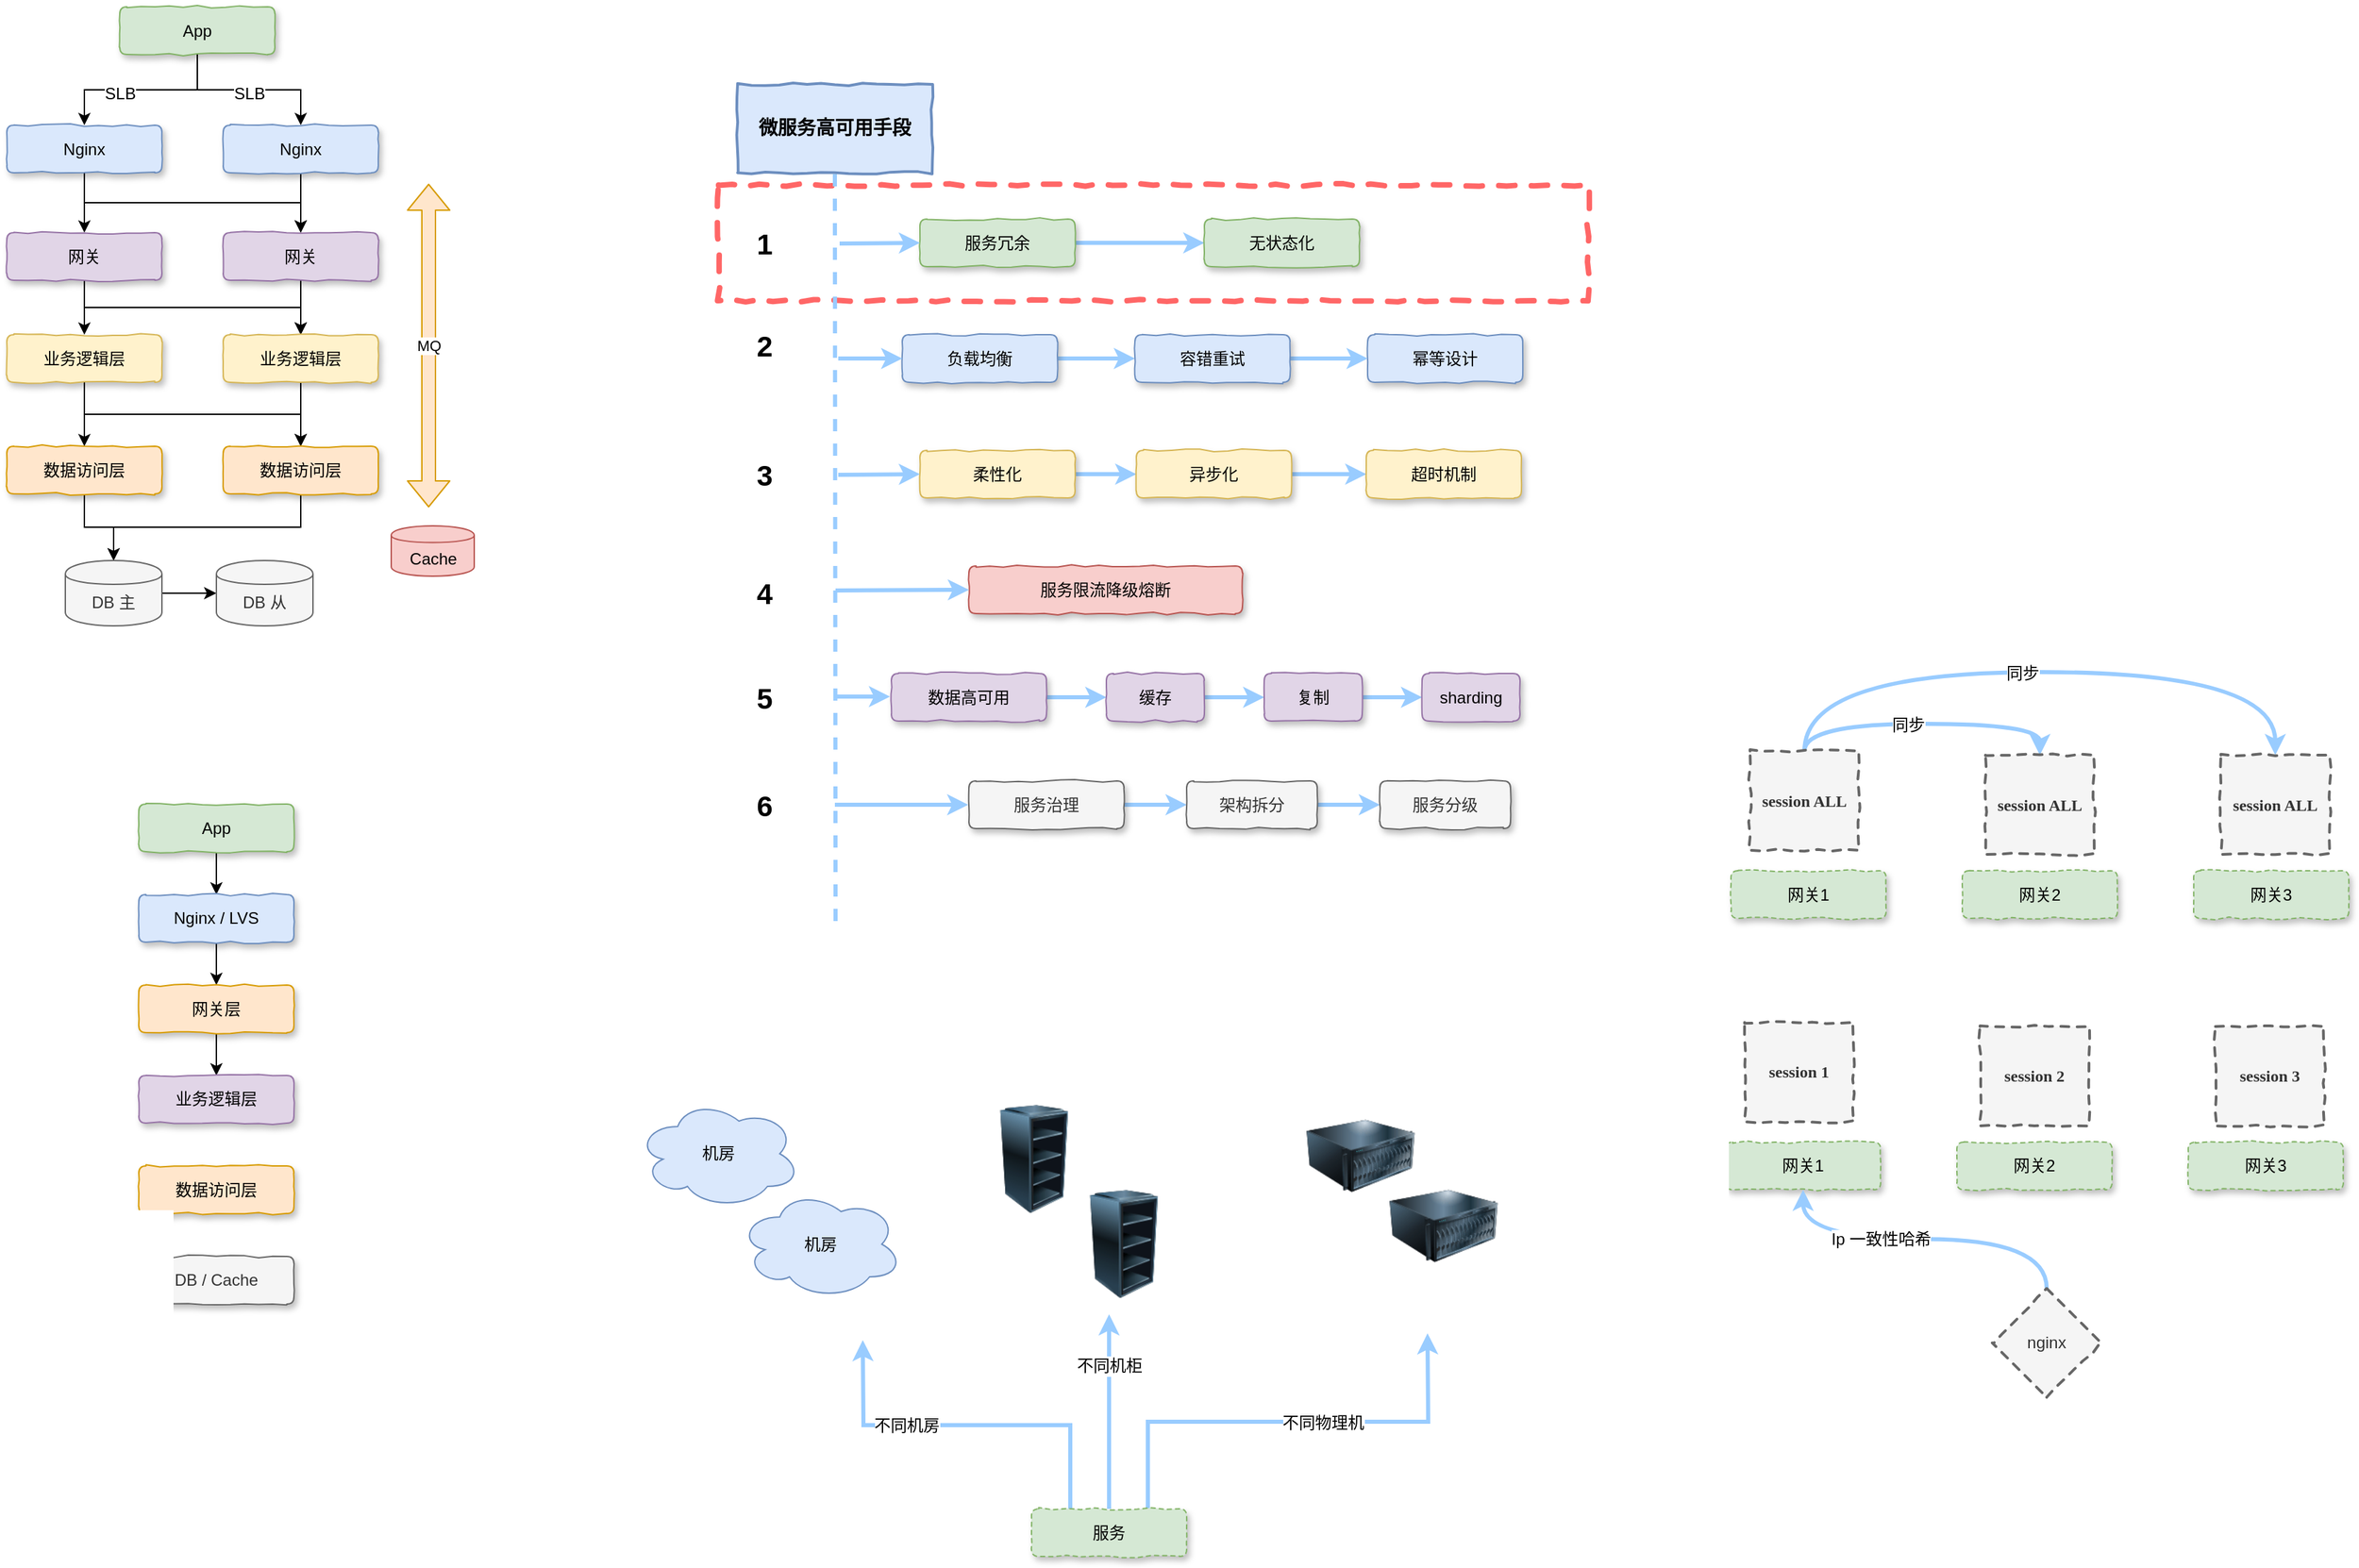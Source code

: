 <mxfile version="10.7.7" type="github"><diagram id="9MzaHd7Rf5EmqwmCaSLp" name="ç¬¬ 1 é¡µ"><mxGraphModel dx="848" dy="604" grid="0" gridSize="10" guides="1" tooltips="1" connect="1" arrows="1" fold="1" page="1" pageScale="1" pageWidth="10000" pageHeight="10000" math="0" shadow="0"><root><mxCell id="0"/><mxCell id="1" parent="0"/><mxCell id="vuu-zCxJf1RxTGrYEHan-46" value="" style="html=1;whiteSpace=wrap;comic=1;strokeWidth=4;fontFamily=Comic Sans MS;fontStyle=1;strokeColor=#FF6666;dashed=1;" vertex="1" parent="1"><mxGeometry x="699" y="312" width="639" height="85" as="geometry"/></mxCell><mxCell id="hoTQpN1Qv3qKQoS7OUCN-4" style="edgeStyle=orthogonalEdgeStyle;rounded=0;orthogonalLoop=1;jettySize=auto;html=1;exitX=0.5;exitY=1;exitDx=0;exitDy=0;" parent="1" source="hoTQpN1Qv3qKQoS7OUCN-1" target="hoTQpN1Qv3qKQoS7OUCN-2" edge="1"><mxGeometry relative="1" as="geometry"/></mxCell><mxCell id="hoTQpN1Qv3qKQoS7OUCN-6" value="SLB" style="text;html=1;resizable=0;points=[];align=center;verticalAlign=middle;labelBackgroundColor=#ffffff;" parent="hoTQpN1Qv3qKQoS7OUCN-4" vertex="1" connectable="0"><mxGeometry x="0.23" y="3" relative="1" as="geometry"><mxPoint as="offset"/></mxGeometry></mxCell><mxCell id="hoTQpN1Qv3qKQoS7OUCN-5" style="edgeStyle=orthogonalEdgeStyle;rounded=0;orthogonalLoop=1;jettySize=auto;html=1;exitX=0.5;exitY=1;exitDx=0;exitDy=0;" parent="1" source="hoTQpN1Qv3qKQoS7OUCN-1" target="hoTQpN1Qv3qKQoS7OUCN-3" edge="1"><mxGeometry relative="1" as="geometry"/></mxCell><mxCell id="hoTQpN1Qv3qKQoS7OUCN-7" value="SLB" style="text;html=1;resizable=0;points=[];align=center;verticalAlign=middle;labelBackgroundColor=#ffffff;" parent="hoTQpN1Qv3qKQoS7OUCN-5" vertex="1" connectable="0"><mxGeometry y="-3" relative="1" as="geometry"><mxPoint as="offset"/></mxGeometry></mxCell><mxCell id="hoTQpN1Qv3qKQoS7OUCN-1" value="App" style="rounded=1;whiteSpace=wrap;html=1;shadow=1;comic=1;fillColor=#d5e8d4;strokeColor=#82b366;" parent="1" vertex="1"><mxGeometry x="259" y="181" width="114" height="35" as="geometry"/></mxCell><mxCell id="hoTQpN1Qv3qKQoS7OUCN-10" style="edgeStyle=orthogonalEdgeStyle;rounded=0;orthogonalLoop=1;jettySize=auto;html=1;exitX=0.5;exitY=1;exitDx=0;exitDy=0;entryX=0.5;entryY=0;entryDx=0;entryDy=0;" parent="1" source="hoTQpN1Qv3qKQoS7OUCN-2" target="hoTQpN1Qv3qKQoS7OUCN-8" edge="1"><mxGeometry relative="1" as="geometry"/></mxCell><mxCell id="hoTQpN1Qv3qKQoS7OUCN-11" style="edgeStyle=orthogonalEdgeStyle;rounded=0;orthogonalLoop=1;jettySize=auto;html=1;exitX=0.5;exitY=1;exitDx=0;exitDy=0;entryX=0.5;entryY=0;entryDx=0;entryDy=0;" parent="1" source="hoTQpN1Qv3qKQoS7OUCN-2" target="hoTQpN1Qv3qKQoS7OUCN-9" edge="1"><mxGeometry relative="1" as="geometry"/></mxCell><mxCell id="hoTQpN1Qv3qKQoS7OUCN-2" value="Nginx" style="rounded=1;whiteSpace=wrap;html=1;shadow=1;comic=1;fillColor=#dae8fc;strokeColor=#6c8ebf;" parent="1" vertex="1"><mxGeometry x="176" y="268" width="114" height="35" as="geometry"/></mxCell><mxCell id="hoTQpN1Qv3qKQoS7OUCN-12" style="edgeStyle=orthogonalEdgeStyle;rounded=0;orthogonalLoop=1;jettySize=auto;html=1;exitX=0.5;exitY=1;exitDx=0;exitDy=0;entryX=0.5;entryY=0;entryDx=0;entryDy=0;" parent="1" source="hoTQpN1Qv3qKQoS7OUCN-3" target="hoTQpN1Qv3qKQoS7OUCN-9" edge="1"><mxGeometry relative="1" as="geometry"/></mxCell><mxCell id="hoTQpN1Qv3qKQoS7OUCN-3" value="Nginx" style="rounded=1;whiteSpace=wrap;html=1;shadow=1;comic=1;fillColor=#dae8fc;strokeColor=#6c8ebf;" parent="1" vertex="1"><mxGeometry x="335" y="268" width="114" height="35" as="geometry"/></mxCell><mxCell id="hoTQpN1Qv3qKQoS7OUCN-15" style="edgeStyle=orthogonalEdgeStyle;rounded=0;orthogonalLoop=1;jettySize=auto;html=1;exitX=0.5;exitY=1;exitDx=0;exitDy=0;entryX=0.5;entryY=0;entryDx=0;entryDy=0;" parent="1" source="hoTQpN1Qv3qKQoS7OUCN-8" target="hoTQpN1Qv3qKQoS7OUCN-13" edge="1"><mxGeometry relative="1" as="geometry"/></mxCell><mxCell id="hoTQpN1Qv3qKQoS7OUCN-25" style="edgeStyle=orthogonalEdgeStyle;rounded=0;orthogonalLoop=1;jettySize=auto;html=1;exitX=0.5;exitY=1;exitDx=0;exitDy=0;" parent="1" source="hoTQpN1Qv3qKQoS7OUCN-8" target="hoTQpN1Qv3qKQoS7OUCN-14" edge="1"><mxGeometry relative="1" as="geometry"/></mxCell><mxCell id="hoTQpN1Qv3qKQoS7OUCN-8" value="网关" style="rounded=1;whiteSpace=wrap;html=1;shadow=1;comic=1;fillColor=#e1d5e7;strokeColor=#9673a6;" parent="1" vertex="1"><mxGeometry x="176" y="347" width="114" height="35" as="geometry"/></mxCell><mxCell id="hoTQpN1Qv3qKQoS7OUCN-16" style="edgeStyle=orthogonalEdgeStyle;rounded=0;orthogonalLoop=1;jettySize=auto;html=1;exitX=0.5;exitY=1;exitDx=0;exitDy=0;" parent="1" source="hoTQpN1Qv3qKQoS7OUCN-9" target="hoTQpN1Qv3qKQoS7OUCN-14" edge="1"><mxGeometry relative="1" as="geometry"/></mxCell><mxCell id="hoTQpN1Qv3qKQoS7OUCN-9" value="网关" style="rounded=1;whiteSpace=wrap;html=1;shadow=1;comic=1;fillColor=#e1d5e7;strokeColor=#9673a6;" parent="1" vertex="1"><mxGeometry x="335" y="347" width="114" height="35" as="geometry"/></mxCell><mxCell id="hoTQpN1Qv3qKQoS7OUCN-22" style="edgeStyle=orthogonalEdgeStyle;rounded=0;orthogonalLoop=1;jettySize=auto;html=1;exitX=0.5;exitY=1;exitDx=0;exitDy=0;entryX=0.5;entryY=0;entryDx=0;entryDy=0;" parent="1" source="hoTQpN1Qv3qKQoS7OUCN-13" target="hoTQpN1Qv3qKQoS7OUCN-20" edge="1"><mxGeometry relative="1" as="geometry"/></mxCell><mxCell id="hoTQpN1Qv3qKQoS7OUCN-24" style="edgeStyle=orthogonalEdgeStyle;rounded=0;orthogonalLoop=1;jettySize=auto;html=1;exitX=0.5;exitY=1;exitDx=0;exitDy=0;entryX=0.5;entryY=0;entryDx=0;entryDy=0;" parent="1" source="hoTQpN1Qv3qKQoS7OUCN-13" target="hoTQpN1Qv3qKQoS7OUCN-21" edge="1"><mxGeometry relative="1" as="geometry"/></mxCell><mxCell id="hoTQpN1Qv3qKQoS7OUCN-13" value="业务逻辑层" style="rounded=1;whiteSpace=wrap;html=1;shadow=1;comic=1;fillColor=#fff2cc;strokeColor=#d6b656;" parent="1" vertex="1"><mxGeometry x="176" y="422" width="114" height="35" as="geometry"/></mxCell><mxCell id="hoTQpN1Qv3qKQoS7OUCN-23" style="edgeStyle=orthogonalEdgeStyle;rounded=0;orthogonalLoop=1;jettySize=auto;html=1;exitX=0.5;exitY=1;exitDx=0;exitDy=0;entryX=0.5;entryY=0;entryDx=0;entryDy=0;" parent="1" source="hoTQpN1Qv3qKQoS7OUCN-14" target="hoTQpN1Qv3qKQoS7OUCN-21" edge="1"><mxGeometry relative="1" as="geometry"/></mxCell><mxCell id="hoTQpN1Qv3qKQoS7OUCN-14" value="业务逻辑层" style="rounded=1;whiteSpace=wrap;html=1;shadow=1;comic=1;fillColor=#fff2cc;strokeColor=#d6b656;" parent="1" vertex="1"><mxGeometry x="335" y="422" width="114" height="35" as="geometry"/></mxCell><mxCell id="hoTQpN1Qv3qKQoS7OUCN-40" style="edgeStyle=orthogonalEdgeStyle;rounded=0;orthogonalLoop=1;jettySize=auto;html=1;exitX=0.5;exitY=1;exitDx=0;exitDy=0;entryX=0.5;entryY=0;entryDx=0;entryDy=0;" parent="1" source="hoTQpN1Qv3qKQoS7OUCN-17" target="hoTQpN1Qv3qKQoS7OUCN-18" edge="1"><mxGeometry relative="1" as="geometry"/></mxCell><mxCell id="hoTQpN1Qv3qKQoS7OUCN-17" value="App" style="rounded=1;whiteSpace=wrap;html=1;shadow=1;comic=1;fillColor=#d5e8d4;strokeColor=#82b366;" parent="1" vertex="1"><mxGeometry x="273" y="767" width="114" height="35" as="geometry"/></mxCell><mxCell id="hoTQpN1Qv3qKQoS7OUCN-41" style="edgeStyle=orthogonalEdgeStyle;rounded=0;orthogonalLoop=1;jettySize=auto;html=1;exitX=0.5;exitY=1;exitDx=0;exitDy=0;entryX=0.5;entryY=0;entryDx=0;entryDy=0;" parent="1" source="hoTQpN1Qv3qKQoS7OUCN-18" target="hoTQpN1Qv3qKQoS7OUCN-19" edge="1"><mxGeometry relative="1" as="geometry"/></mxCell><mxCell id="hoTQpN1Qv3qKQoS7OUCN-18" value="Nginx / LVS" style="rounded=1;whiteSpace=wrap;html=1;shadow=1;comic=1;fillColor=#dae8fc;strokeColor=#6c8ebf;" parent="1" vertex="1"><mxGeometry x="273" y="833.5" width="114" height="35" as="geometry"/></mxCell><mxCell id="hoTQpN1Qv3qKQoS7OUCN-42" style="edgeStyle=orthogonalEdgeStyle;rounded=0;orthogonalLoop=1;jettySize=auto;html=1;exitX=0.5;exitY=1;exitDx=0;exitDy=0;entryX=0.5;entryY=0;entryDx=0;entryDy=0;" parent="1" source="hoTQpN1Qv3qKQoS7OUCN-19" target="hoTQpN1Qv3qKQoS7OUCN-37" edge="1"><mxGeometry relative="1" as="geometry"/></mxCell><mxCell id="hoTQpN1Qv3qKQoS7OUCN-19" value="网关层" style="rounded=1;whiteSpace=wrap;html=1;shadow=1;comic=1;fillColor=#ffe6cc;strokeColor=#d79b00;" parent="1" vertex="1"><mxGeometry x="273" y="900" width="114" height="35" as="geometry"/></mxCell><mxCell id="hoTQpN1Qv3qKQoS7OUCN-29" style="edgeStyle=orthogonalEdgeStyle;rounded=0;orthogonalLoop=1;jettySize=auto;html=1;exitX=0.5;exitY=1;exitDx=0;exitDy=0;entryX=0.5;entryY=0;entryDx=0;entryDy=0;" parent="1" source="hoTQpN1Qv3qKQoS7OUCN-20" target="hoTQpN1Qv3qKQoS7OUCN-26" edge="1"><mxGeometry relative="1" as="geometry"/></mxCell><mxCell id="hoTQpN1Qv3qKQoS7OUCN-20" value="数据访问层" style="rounded=1;whiteSpace=wrap;html=1;shadow=1;comic=1;fillColor=#ffe6cc;strokeColor=#d79b00;" parent="1" vertex="1"><mxGeometry x="176" y="504" width="114" height="35" as="geometry"/></mxCell><mxCell id="hoTQpN1Qv3qKQoS7OUCN-30" style="edgeStyle=orthogonalEdgeStyle;rounded=0;orthogonalLoop=1;jettySize=auto;html=1;exitX=0.5;exitY=1;exitDx=0;exitDy=0;entryX=0.5;entryY=0;entryDx=0;entryDy=0;" parent="1" source="hoTQpN1Qv3qKQoS7OUCN-21" target="hoTQpN1Qv3qKQoS7OUCN-26" edge="1"><mxGeometry relative="1" as="geometry"/></mxCell><mxCell id="hoTQpN1Qv3qKQoS7OUCN-21" value="数据访问层" style="rounded=1;whiteSpace=wrap;html=1;shadow=1;comic=1;fillColor=#ffe6cc;strokeColor=#d79b00;" parent="1" vertex="1"><mxGeometry x="335" y="504" width="114" height="35" as="geometry"/></mxCell><mxCell id="hoTQpN1Qv3qKQoS7OUCN-28" style="edgeStyle=orthogonalEdgeStyle;rounded=0;orthogonalLoop=1;jettySize=auto;html=1;exitX=1;exitY=0.5;exitDx=0;exitDy=0;entryX=0;entryY=0.5;entryDx=0;entryDy=0;" parent="1" source="hoTQpN1Qv3qKQoS7OUCN-26" target="hoTQpN1Qv3qKQoS7OUCN-27" edge="1"><mxGeometry relative="1" as="geometry"/></mxCell><mxCell id="hoTQpN1Qv3qKQoS7OUCN-26" value="DB 主" style="shape=cylinder;whiteSpace=wrap;html=1;boundedLbl=1;backgroundOutline=1;fillColor=#f5f5f5;strokeColor=#666666;fontColor=#333333;" parent="1" vertex="1"><mxGeometry x="219" y="588" width="71" height="48" as="geometry"/></mxCell><mxCell id="hoTQpN1Qv3qKQoS7OUCN-27" value="DB 从" style="shape=cylinder;whiteSpace=wrap;html=1;boundedLbl=1;backgroundOutline=1;fillColor=#f5f5f5;strokeColor=#666666;fontColor=#333333;" parent="1" vertex="1"><mxGeometry x="330" y="588" width="71" height="48" as="geometry"/></mxCell><mxCell id="hoTQpN1Qv3qKQoS7OUCN-33" value="Cache" style="shape=cylinder;whiteSpace=wrap;html=1;boundedLbl=1;backgroundOutline=1;fillColor=#f8cecc;strokeColor=#b85450;" parent="1" vertex="1"><mxGeometry x="458.5" y="562.5" width="61" height="37" as="geometry"/></mxCell><mxCell id="hoTQpN1Qv3qKQoS7OUCN-34" value="MQ" style="shape=flexArrow;endArrow=classic;startArrow=classic;html=1;fillColor=#ffe6cc;strokeColor=#d79b00;" parent="1" edge="1"><mxGeometry width="50" height="50" relative="1" as="geometry"><mxPoint x="486" y="549" as="sourcePoint"/><mxPoint x="486" y="311" as="targetPoint"/></mxGeometry></mxCell><mxCell id="hoTQpN1Qv3qKQoS7OUCN-37" value="业务逻辑层" style="rounded=1;whiteSpace=wrap;html=1;shadow=1;comic=1;fillColor=#e1d5e7;strokeColor=#9673a6;" parent="1" vertex="1"><mxGeometry x="273" y="966.5" width="114" height="35" as="geometry"/></mxCell><mxCell id="hoTQpN1Qv3qKQoS7OUCN-38" value="数据访问层" style="rounded=1;whiteSpace=wrap;html=1;shadow=1;comic=1;fillColor=#ffe6cc;strokeColor=#d79b00;" parent="1" vertex="1"><mxGeometry x="273" y="1033" width="114" height="35" as="geometry"/></mxCell><mxCell id="hoTQpN1Qv3qKQoS7OUCN-39" value="DB / Cache" style="rounded=1;whiteSpace=wrap;html=1;shadow=1;comic=1;fillColor=#f5f5f5;strokeColor=#666666;fontColor=#333333;" parent="1" vertex="1"><mxGeometry x="273" y="1099.5" width="114" height="35" as="geometry"/></mxCell><mxCell id="vuu-zCxJf1RxTGrYEHan-1" value="&lt;font style=&quot;font-size: 14px&quot;&gt;微服务高可用手段&lt;/font&gt;" style="html=1;whiteSpace=wrap;comic=1;strokeWidth=2;fontFamily=Comic Sans MS;fontStyle=1;fillColor=#dae8fc;strokeColor=#6c8ebf;" vertex="1" parent="1"><mxGeometry x="713" y="238" width="143" height="65" as="geometry"/></mxCell><mxCell id="vuu-zCxJf1RxTGrYEHan-2" value="" style="endArrow=none;dashed=1;html=1;entryX=0.5;entryY=1;entryDx=0;entryDy=0;strokeColor=#99CCFF;strokeWidth=3;" edge="1" parent="1" target="vuu-zCxJf1RxTGrYEHan-1"><mxGeometry width="50" height="50" relative="1" as="geometry"><mxPoint x="785" y="853" as="sourcePoint"/><mxPoint x="870" y="451" as="targetPoint"/></mxGeometry></mxCell><mxCell id="vuu-zCxJf1RxTGrYEHan-6" style="edgeStyle=orthogonalEdgeStyle;rounded=0;orthogonalLoop=1;jettySize=auto;html=1;exitX=1;exitY=0.5;exitDx=0;exitDy=0;entryX=0;entryY=0.5;entryDx=0;entryDy=0;strokeColor=#99CCFF;strokeWidth=3;" edge="1" parent="1" source="vuu-zCxJf1RxTGrYEHan-3" target="vuu-zCxJf1RxTGrYEHan-5"><mxGeometry relative="1" as="geometry"/></mxCell><mxCell id="vuu-zCxJf1RxTGrYEHan-3" value="服务冗余" style="rounded=1;whiteSpace=wrap;html=1;shadow=1;comic=1;fillColor=#d5e8d4;strokeColor=#82b366;" vertex="1" parent="1"><mxGeometry x="847" y="337" width="114" height="35" as="geometry"/></mxCell><mxCell id="vuu-zCxJf1RxTGrYEHan-4" value="" style="endArrow=classic;html=1;strokeColor=#99CCFF;strokeWidth=3;entryX=0;entryY=0.5;entryDx=0;entryDy=0;" edge="1" parent="1" target="vuu-zCxJf1RxTGrYEHan-3"><mxGeometry width="50" height="50" relative="1" as="geometry"><mxPoint x="788" y="355" as="sourcePoint"/><mxPoint x="719" y="344" as="targetPoint"/></mxGeometry></mxCell><mxCell id="vuu-zCxJf1RxTGrYEHan-5" value="无状态化" style="rounded=1;whiteSpace=wrap;html=1;shadow=1;comic=1;fillColor=#d5e8d4;strokeColor=#82b366;" vertex="1" parent="1"><mxGeometry x="1056" y="337" width="114" height="35" as="geometry"/></mxCell><mxCell id="vuu-zCxJf1RxTGrYEHan-41" style="edgeStyle=orthogonalEdgeStyle;rounded=0;orthogonalLoop=1;jettySize=auto;html=1;exitX=1;exitY=0.5;exitDx=0;exitDy=0;entryX=0;entryY=0.5;entryDx=0;entryDy=0;strokeColor=#99CCFF;strokeWidth=3;" edge="1" parent="1" source="vuu-zCxJf1RxTGrYEHan-7" target="vuu-zCxJf1RxTGrYEHan-40"><mxGeometry relative="1" as="geometry"/></mxCell><mxCell id="vuu-zCxJf1RxTGrYEHan-7" value="负载均衡" style="rounded=1;whiteSpace=wrap;html=1;shadow=1;comic=1;fillColor=#dae8fc;strokeColor=#6c8ebf;" vertex="1" parent="1"><mxGeometry x="834" y="422" width="114" height="35" as="geometry"/></mxCell><mxCell id="vuu-zCxJf1RxTGrYEHan-8" value="" style="endArrow=classic;html=1;strokeColor=#99CCFF;strokeWidth=3;entryX=0;entryY=0.5;entryDx=0;entryDy=0;" edge="1" parent="1" target="vuu-zCxJf1RxTGrYEHan-7"><mxGeometry width="50" height="50" relative="1" as="geometry"><mxPoint x="787" y="439.5" as="sourcePoint"/><mxPoint x="846" y="439.5" as="targetPoint"/></mxGeometry></mxCell><mxCell id="vuu-zCxJf1RxTGrYEHan-9" value="幂等设计" style="rounded=1;whiteSpace=wrap;html=1;shadow=1;comic=1;fillColor=#dae8fc;strokeColor=#6c8ebf;" vertex="1" parent="1"><mxGeometry x="1176" y="422" width="114" height="35" as="geometry"/></mxCell><mxCell id="vuu-zCxJf1RxTGrYEHan-15" style="edgeStyle=orthogonalEdgeStyle;rounded=0;orthogonalLoop=1;jettySize=auto;html=1;exitX=1;exitY=0.5;exitDx=0;exitDy=0;entryX=0;entryY=0.5;entryDx=0;entryDy=0;strokeColor=#99CCFF;strokeWidth=3;" edge="1" parent="1" source="vuu-zCxJf1RxTGrYEHan-11" target="vuu-zCxJf1RxTGrYEHan-13"><mxGeometry relative="1" as="geometry"/></mxCell><mxCell id="vuu-zCxJf1RxTGrYEHan-11" value="柔性化" style="rounded=1;whiteSpace=wrap;html=1;shadow=1;comic=1;fillColor=#fff2cc;strokeColor=#d6b656;" vertex="1" parent="1"><mxGeometry x="847" y="507" width="114" height="35" as="geometry"/></mxCell><mxCell id="vuu-zCxJf1RxTGrYEHan-12" value="" style="endArrow=classic;html=1;strokeColor=#99CCFF;strokeWidth=3;entryX=0;entryY=0.5;entryDx=0;entryDy=0;" edge="1" parent="1" target="vuu-zCxJf1RxTGrYEHan-11"><mxGeometry width="50" height="50" relative="1" as="geometry"><mxPoint x="787" y="525" as="sourcePoint"/><mxPoint x="914" y="450" as="targetPoint"/></mxGeometry></mxCell><mxCell id="vuu-zCxJf1RxTGrYEHan-16" style="edgeStyle=orthogonalEdgeStyle;rounded=0;orthogonalLoop=1;jettySize=auto;html=1;exitX=1;exitY=0.5;exitDx=0;exitDy=0;strokeColor=#99CCFF;strokeWidth=3;" edge="1" parent="1" source="vuu-zCxJf1RxTGrYEHan-13" target="vuu-zCxJf1RxTGrYEHan-14"><mxGeometry relative="1" as="geometry"/></mxCell><mxCell id="vuu-zCxJf1RxTGrYEHan-13" value="异步化" style="rounded=1;whiteSpace=wrap;html=1;shadow=1;comic=1;fillColor=#fff2cc;strokeColor=#d6b656;" vertex="1" parent="1"><mxGeometry x="1006" y="507" width="114" height="35" as="geometry"/></mxCell><mxCell id="vuu-zCxJf1RxTGrYEHan-14" value="超时机制" style="rounded=1;whiteSpace=wrap;html=1;shadow=1;comic=1;fillColor=#fff2cc;strokeColor=#d6b656;" vertex="1" parent="1"><mxGeometry x="1175" y="507" width="114" height="35" as="geometry"/></mxCell><mxCell id="vuu-zCxJf1RxTGrYEHan-17" value="服务限流降级熔断" style="rounded=1;whiteSpace=wrap;html=1;shadow=1;comic=1;fillColor=#f8cecc;strokeColor=#b85450;" vertex="1" parent="1"><mxGeometry x="883" y="592" width="201" height="35" as="geometry"/></mxCell><mxCell id="vuu-zCxJf1RxTGrYEHan-18" value="" style="endArrow=classic;html=1;strokeColor=#99CCFF;strokeWidth=3;entryX=0;entryY=0.5;entryDx=0;entryDy=0;" edge="1" parent="1" target="vuu-zCxJf1RxTGrYEHan-17"><mxGeometry width="50" height="50" relative="1" as="geometry"><mxPoint x="785" y="610" as="sourcePoint"/><mxPoint x="844.5" y="612" as="targetPoint"/></mxGeometry></mxCell><mxCell id="vuu-zCxJf1RxTGrYEHan-24" style="edgeStyle=orthogonalEdgeStyle;rounded=0;orthogonalLoop=1;jettySize=auto;html=1;exitX=1;exitY=0.5;exitDx=0;exitDy=0;entryX=0;entryY=0.5;entryDx=0;entryDy=0;strokeColor=#99CCFF;strokeWidth=3;" edge="1" parent="1" source="vuu-zCxJf1RxTGrYEHan-19" target="vuu-zCxJf1RxTGrYEHan-21"><mxGeometry relative="1" as="geometry"/></mxCell><mxCell id="vuu-zCxJf1RxTGrYEHan-19" value="数据高可用" style="rounded=1;whiteSpace=wrap;html=1;shadow=1;comic=1;fillColor=#e1d5e7;strokeColor=#9673a6;" vertex="1" parent="1"><mxGeometry x="826" y="671" width="114" height="35" as="geometry"/></mxCell><mxCell id="vuu-zCxJf1RxTGrYEHan-20" value="" style="endArrow=classic;html=1;strokeColor=#99CCFF;strokeWidth=3;" edge="1" parent="1"><mxGeometry width="50" height="50" relative="1" as="geometry"><mxPoint x="784.5" y="688" as="sourcePoint"/><mxPoint x="825" y="688" as="targetPoint"/></mxGeometry></mxCell><mxCell id="vuu-zCxJf1RxTGrYEHan-25" style="edgeStyle=orthogonalEdgeStyle;rounded=0;orthogonalLoop=1;jettySize=auto;html=1;exitX=1;exitY=0.5;exitDx=0;exitDy=0;entryX=0;entryY=0.5;entryDx=0;entryDy=0;strokeColor=#99CCFF;strokeWidth=3;" edge="1" parent="1" source="vuu-zCxJf1RxTGrYEHan-21" target="vuu-zCxJf1RxTGrYEHan-22"><mxGeometry relative="1" as="geometry"/></mxCell><mxCell id="vuu-zCxJf1RxTGrYEHan-21" value="缓存" style="rounded=1;whiteSpace=wrap;html=1;shadow=1;comic=1;fillColor=#e1d5e7;strokeColor=#9673a6;" vertex="1" parent="1"><mxGeometry x="984" y="671" width="72" height="35" as="geometry"/></mxCell><mxCell id="vuu-zCxJf1RxTGrYEHan-26" style="edgeStyle=orthogonalEdgeStyle;rounded=0;orthogonalLoop=1;jettySize=auto;html=1;exitX=1;exitY=0.5;exitDx=0;exitDy=0;entryX=0;entryY=0.5;entryDx=0;entryDy=0;strokeColor=#99CCFF;strokeWidth=3;" edge="1" parent="1" source="vuu-zCxJf1RxTGrYEHan-22" target="vuu-zCxJf1RxTGrYEHan-23"><mxGeometry relative="1" as="geometry"/></mxCell><mxCell id="vuu-zCxJf1RxTGrYEHan-22" value="复制" style="rounded=1;whiteSpace=wrap;html=1;shadow=1;comic=1;fillColor=#e1d5e7;strokeColor=#9673a6;" vertex="1" parent="1"><mxGeometry x="1100" y="671" width="72" height="35" as="geometry"/></mxCell><mxCell id="vuu-zCxJf1RxTGrYEHan-23" value="sharding" style="rounded=1;whiteSpace=wrap;html=1;shadow=1;comic=1;fillColor=#e1d5e7;strokeColor=#9673a6;" vertex="1" parent="1"><mxGeometry x="1216" y="671" width="72" height="35" as="geometry"/></mxCell><mxCell id="vuu-zCxJf1RxTGrYEHan-31" style="edgeStyle=orthogonalEdgeStyle;rounded=0;orthogonalLoop=1;jettySize=auto;html=1;exitX=1;exitY=0.5;exitDx=0;exitDy=0;entryX=0;entryY=0.5;entryDx=0;entryDy=0;strokeColor=#99CCFF;strokeWidth=3;" edge="1" parent="1" source="vuu-zCxJf1RxTGrYEHan-27" target="vuu-zCxJf1RxTGrYEHan-28"><mxGeometry relative="1" as="geometry"/></mxCell><mxCell id="vuu-zCxJf1RxTGrYEHan-27" value="服务治理" style="rounded=1;whiteSpace=wrap;html=1;shadow=1;comic=1;fillColor=#f5f5f5;strokeColor=#666666;fontColor=#333333;" vertex="1" parent="1"><mxGeometry x="883" y="750" width="114" height="35" as="geometry"/></mxCell><mxCell id="vuu-zCxJf1RxTGrYEHan-32" style="edgeStyle=orthogonalEdgeStyle;rounded=0;orthogonalLoop=1;jettySize=auto;html=1;exitX=1;exitY=0.5;exitDx=0;exitDy=0;entryX=0;entryY=0.5;entryDx=0;entryDy=0;strokeColor=#99CCFF;strokeWidth=3;" edge="1" parent="1" source="vuu-zCxJf1RxTGrYEHan-28" target="vuu-zCxJf1RxTGrYEHan-29"><mxGeometry relative="1" as="geometry"/></mxCell><mxCell id="vuu-zCxJf1RxTGrYEHan-28" value="架构拆分" style="rounded=1;whiteSpace=wrap;html=1;shadow=1;comic=1;fillColor=#f5f5f5;strokeColor=#666666;fontColor=#333333;" vertex="1" parent="1"><mxGeometry x="1043" y="750" width="96" height="35" as="geometry"/></mxCell><mxCell id="vuu-zCxJf1RxTGrYEHan-29" value="服务分级" style="rounded=1;whiteSpace=wrap;html=1;shadow=1;comic=1;fillColor=#f5f5f5;strokeColor=#666666;fontColor=#333333;" vertex="1" parent="1"><mxGeometry x="1185" y="750" width="96" height="35" as="geometry"/></mxCell><mxCell id="vuu-zCxJf1RxTGrYEHan-30" value="" style="endArrow=classic;html=1;strokeColor=#99CCFF;strokeWidth=3;entryX=0;entryY=0.5;entryDx=0;entryDy=0;" edge="1" parent="1"><mxGeometry width="50" height="50" relative="1" as="geometry"><mxPoint x="784.5" y="767.5" as="sourcePoint"/><mxPoint x="882.5" y="767.5" as="targetPoint"/></mxGeometry></mxCell><mxCell id="vuu-zCxJf1RxTGrYEHan-34" value="&lt;font size=&quot;1&quot;&gt;&lt;b style=&quot;font-size: 21px&quot;&gt;1&lt;/b&gt;&lt;/font&gt;" style="text;html=1;strokeColor=none;fillColor=none;align=center;verticalAlign=middle;whiteSpace=wrap;rounded=0;" vertex="1" parent="1"><mxGeometry x="713" y="345" width="40" height="20" as="geometry"/></mxCell><mxCell id="vuu-zCxJf1RxTGrYEHan-35" value="&lt;font size=&quot;1&quot;&gt;&lt;b style=&quot;font-size: 21px&quot;&gt;2&lt;/b&gt;&lt;/font&gt;" style="text;html=1;strokeColor=none;fillColor=none;align=center;verticalAlign=middle;whiteSpace=wrap;rounded=0;" vertex="1" parent="1"><mxGeometry x="713" y="419.5" width="40" height="20" as="geometry"/></mxCell><mxCell id="vuu-zCxJf1RxTGrYEHan-36" value="&lt;font size=&quot;1&quot;&gt;&lt;b style=&quot;font-size: 21px&quot;&gt;3&lt;/b&gt;&lt;/font&gt;" style="text;html=1;strokeColor=none;fillColor=none;align=center;verticalAlign=middle;whiteSpace=wrap;rounded=0;" vertex="1" parent="1"><mxGeometry x="713" y="514.5" width="40" height="20" as="geometry"/></mxCell><mxCell id="vuu-zCxJf1RxTGrYEHan-37" value="&lt;font size=&quot;1&quot;&gt;&lt;b style=&quot;font-size: 21px&quot;&gt;4&lt;/b&gt;&lt;/font&gt;" style="text;html=1;strokeColor=none;fillColor=none;align=center;verticalAlign=middle;whiteSpace=wrap;rounded=0;" vertex="1" parent="1"><mxGeometry x="713" y="602" width="40" height="20" as="geometry"/></mxCell><mxCell id="vuu-zCxJf1RxTGrYEHan-38" value="&lt;font size=&quot;1&quot;&gt;&lt;b style=&quot;font-size: 21px&quot;&gt;5&lt;/b&gt;&lt;/font&gt;" style="text;html=1;strokeColor=none;fillColor=none;align=center;verticalAlign=middle;whiteSpace=wrap;rounded=0;" vertex="1" parent="1"><mxGeometry x="713" y="678.5" width="40" height="20" as="geometry"/></mxCell><mxCell id="vuu-zCxJf1RxTGrYEHan-39" value="&lt;font size=&quot;1&quot;&gt;&lt;b style=&quot;font-size: 21px&quot;&gt;6&lt;/b&gt;&lt;/font&gt;" style="text;html=1;strokeColor=none;fillColor=none;align=center;verticalAlign=middle;whiteSpace=wrap;rounded=0;" vertex="1" parent="1"><mxGeometry x="713" y="757.5" width="40" height="20" as="geometry"/></mxCell><mxCell id="vuu-zCxJf1RxTGrYEHan-42" style="edgeStyle=orthogonalEdgeStyle;rounded=0;orthogonalLoop=1;jettySize=auto;html=1;exitX=1;exitY=0.5;exitDx=0;exitDy=0;entryX=0;entryY=0.5;entryDx=0;entryDy=0;strokeColor=#99CCFF;strokeWidth=3;" edge="1" parent="1" source="vuu-zCxJf1RxTGrYEHan-40" target="vuu-zCxJf1RxTGrYEHan-9"><mxGeometry relative="1" as="geometry"/></mxCell><mxCell id="vuu-zCxJf1RxTGrYEHan-40" value="容错重试" style="rounded=1;whiteSpace=wrap;html=1;shadow=1;comic=1;fillColor=#dae8fc;strokeColor=#6c8ebf;" vertex="1" parent="1"><mxGeometry x="1005" y="422" width="114" height="35" as="geometry"/></mxCell><mxCell id="vuu-zCxJf1RxTGrYEHan-43" value="机房" style="ellipse;shape=cloud;whiteSpace=wrap;html=1;fillColor=#dae8fc;strokeColor=#6c8ebf;" vertex="1" parent="1"><mxGeometry x="639" y="984" width="120" height="80" as="geometry"/></mxCell><mxCell id="vuu-zCxJf1RxTGrYEHan-44" value="" style="image;html=1;labelBackgroundColor=#ffffff;image=img/lib/clip_art/computers/Server_Rack_Empty_128x128.png" vertex="1" parent="1"><mxGeometry x="891" y="988" width="80" height="80" as="geometry"/></mxCell><mxCell id="vuu-zCxJf1RxTGrYEHan-47" value="机房" style="ellipse;shape=cloud;whiteSpace=wrap;html=1;fillColor=#dae8fc;strokeColor=#6c8ebf;" vertex="1" parent="1"><mxGeometry x="714" y="1050.5" width="120" height="80" as="geometry"/></mxCell><mxCell id="vuu-zCxJf1RxTGrYEHan-48" value="" style="image;html=1;labelBackgroundColor=#ffffff;image=img/lib/clip_art/computers/Server_Rack_Empty_128x128.png" vertex="1" parent="1"><mxGeometry x="957" y="1050.5" width="80" height="80" as="geometry"/></mxCell><mxCell id="vuu-zCxJf1RxTGrYEHan-49" value="" style="image;html=1;labelBackgroundColor=#ffffff;image=img/lib/clip_art/computers/Server_128x128.png;dashed=1;strokeColor=#FF6666;strokeWidth=4;" vertex="1" parent="1"><mxGeometry x="1131" y="985.5" width="80" height="80" as="geometry"/></mxCell><mxCell id="vuu-zCxJf1RxTGrYEHan-50" value="" style="image;html=1;labelBackgroundColor=#ffffff;image=img/lib/clip_art/computers/Server_128x128.png;dashed=1;strokeColor=#FF6666;strokeWidth=4;" vertex="1" parent="1"><mxGeometry x="1192" y="1037" width="80" height="80" as="geometry"/></mxCell><mxCell id="vuu-zCxJf1RxTGrYEHan-52" style="edgeStyle=orthogonalEdgeStyle;rounded=0;orthogonalLoop=1;jettySize=auto;html=1;exitX=0.25;exitY=0;exitDx=0;exitDy=0;strokeColor=#99CCFF;strokeWidth=3;" edge="1" parent="1" source="vuu-zCxJf1RxTGrYEHan-51"><mxGeometry relative="1" as="geometry"><mxPoint x="805" y="1161" as="targetPoint"/></mxGeometry></mxCell><mxCell id="vuu-zCxJf1RxTGrYEHan-55" value="不同机房" style="text;html=1;resizable=0;points=[];align=center;verticalAlign=middle;labelBackgroundColor=#ffffff;" vertex="1" connectable="0" parent="vuu-zCxJf1RxTGrYEHan-52"><mxGeometry x="0.321" relative="1" as="geometry"><mxPoint as="offset"/></mxGeometry></mxCell><mxCell id="vuu-zCxJf1RxTGrYEHan-53" style="edgeStyle=orthogonalEdgeStyle;rounded=0;orthogonalLoop=1;jettySize=auto;html=1;exitX=0.5;exitY=0;exitDx=0;exitDy=0;strokeColor=#99CCFF;strokeWidth=3;" edge="1" parent="1" source="vuu-zCxJf1RxTGrYEHan-51"><mxGeometry relative="1" as="geometry"><mxPoint x="986" y="1142" as="targetPoint"/></mxGeometry></mxCell><mxCell id="vuu-zCxJf1RxTGrYEHan-56" value="不同机柜" style="text;html=1;resizable=0;points=[];align=center;verticalAlign=middle;labelBackgroundColor=#ffffff;" vertex="1" connectable="0" parent="vuu-zCxJf1RxTGrYEHan-53"><mxGeometry x="0.469" y="1" relative="1" as="geometry"><mxPoint as="offset"/></mxGeometry></mxCell><mxCell id="vuu-zCxJf1RxTGrYEHan-54" style="edgeStyle=orthogonalEdgeStyle;rounded=0;orthogonalLoop=1;jettySize=auto;html=1;exitX=0.75;exitY=0;exitDx=0;exitDy=0;strokeColor=#99CCFF;strokeWidth=3;" edge="1" parent="1" source="vuu-zCxJf1RxTGrYEHan-51"><mxGeometry relative="1" as="geometry"><mxPoint x="1220" y="1156" as="targetPoint"/></mxGeometry></mxCell><mxCell id="vuu-zCxJf1RxTGrYEHan-57" value="不同物理机" style="text;html=1;resizable=0;points=[];align=center;verticalAlign=middle;labelBackgroundColor=#ffffff;" vertex="1" connectable="0" parent="vuu-zCxJf1RxTGrYEHan-54"><mxGeometry x="0.15" y="-1" relative="1" as="geometry"><mxPoint as="offset"/></mxGeometry></mxCell><mxCell id="vuu-zCxJf1RxTGrYEHan-51" value="服务" style="rounded=1;whiteSpace=wrap;html=1;shadow=1;comic=1;fillColor=#d5e8d4;strokeColor=#82b366;dashed=1;" vertex="1" parent="1"><mxGeometry x="929" y="1285" width="114" height="35" as="geometry"/></mxCell><mxCell id="vuu-zCxJf1RxTGrYEHan-58" value="网关1" style="rounded=1;whiteSpace=wrap;html=1;shadow=1;comic=1;fillColor=#d5e8d4;strokeColor=#82b366;dashed=1;" vertex="1" parent="1"><mxGeometry x="1443" y="816" width="114" height="35" as="geometry"/></mxCell><mxCell id="vuu-zCxJf1RxTGrYEHan-59" value="网关2" style="rounded=1;whiteSpace=wrap;html=1;shadow=1;comic=1;fillColor=#d5e8d4;strokeColor=#82b366;dashed=1;" vertex="1" parent="1"><mxGeometry x="1613" y="816" width="114" height="35" as="geometry"/></mxCell><mxCell id="vuu-zCxJf1RxTGrYEHan-60" value="网关3" style="rounded=1;whiteSpace=wrap;html=1;shadow=1;comic=1;fillColor=#d5e8d4;strokeColor=#82b366;dashed=1;" vertex="1" parent="1"><mxGeometry x="1783" y="816" width="114" height="35" as="geometry"/></mxCell><mxCell id="vuu-zCxJf1RxTGrYEHan-64" style="edgeStyle=orthogonalEdgeStyle;rounded=0;orthogonalLoop=1;jettySize=auto;html=1;exitX=0.5;exitY=0;exitDx=0;exitDy=0;entryX=0.5;entryY=0;entryDx=0;entryDy=0;strokeColor=#99CCFF;strokeWidth=3;curved=1;" edge="1" parent="1" source="vuu-zCxJf1RxTGrYEHan-61" target="vuu-zCxJf1RxTGrYEHan-62"><mxGeometry relative="1" as="geometry"/></mxCell><mxCell id="vuu-zCxJf1RxTGrYEHan-67" value="同步" style="text;html=1;resizable=0;points=[];align=center;verticalAlign=middle;labelBackgroundColor=#ffffff;" vertex="1" connectable="0" parent="vuu-zCxJf1RxTGrYEHan-64"><mxGeometry x="-0.111" y="-1" relative="1" as="geometry"><mxPoint as="offset"/></mxGeometry></mxCell><mxCell id="vuu-zCxJf1RxTGrYEHan-65" style="edgeStyle=orthogonalEdgeStyle;curved=1;rounded=0;orthogonalLoop=1;jettySize=auto;html=1;exitX=0.5;exitY=0;exitDx=0;exitDy=0;entryX=0.5;entryY=0;entryDx=0;entryDy=0;strokeColor=#99CCFF;strokeWidth=3;" edge="1" parent="1" source="vuu-zCxJf1RxTGrYEHan-61" target="vuu-zCxJf1RxTGrYEHan-63"><mxGeometry relative="1" as="geometry"><Array as="points"><mxPoint x="1497" y="670"/><mxPoint x="1843" y="670"/></Array></mxGeometry></mxCell><mxCell id="vuu-zCxJf1RxTGrYEHan-66" value="同步" style="text;html=1;resizable=0;points=[];align=center;verticalAlign=middle;labelBackgroundColor=#ffffff;" vertex="1" connectable="0" parent="vuu-zCxJf1RxTGrYEHan-65"><mxGeometry x="-0.062" y="-1" relative="1" as="geometry"><mxPoint as="offset"/></mxGeometry></mxCell><mxCell id="vuu-zCxJf1RxTGrYEHan-61" value="session ALL" style="html=1;whiteSpace=wrap;comic=1;strokeWidth=2;fontFamily=Comic Sans MS;fontStyle=1;dashed=1;fillColor=#f5f5f5;strokeColor=#666666;fontColor=#333333;" vertex="1" parent="1"><mxGeometry x="1457" y="728" width="80" height="73" as="geometry"/></mxCell><mxCell id="vuu-zCxJf1RxTGrYEHan-62" value="session ALL" style="html=1;whiteSpace=wrap;comic=1;strokeWidth=2;fontFamily=Comic Sans MS;fontStyle=1;dashed=1;fillColor=#f5f5f5;strokeColor=#666666;fontColor=#333333;" vertex="1" parent="1"><mxGeometry x="1630" y="731" width="80" height="73" as="geometry"/></mxCell><mxCell id="vuu-zCxJf1RxTGrYEHan-63" value="session ALL" style="html=1;whiteSpace=wrap;comic=1;strokeWidth=2;fontFamily=Comic Sans MS;fontStyle=1;dashed=1;fillColor=#f5f5f5;strokeColor=#666666;fontColor=#333333;" vertex="1" parent="1"><mxGeometry x="1803" y="731" width="80" height="73" as="geometry"/></mxCell><mxCell id="vuu-zCxJf1RxTGrYEHan-68" value="网关1" style="rounded=1;whiteSpace=wrap;html=1;shadow=1;comic=1;fillColor=#d5e8d4;strokeColor=#82b366;dashed=1;" vertex="1" parent="1"><mxGeometry x="1439" y="1015.5" width="114" height="35" as="geometry"/></mxCell><mxCell id="vuu-zCxJf1RxTGrYEHan-69" value="网关2" style="rounded=1;whiteSpace=wrap;html=1;shadow=1;comic=1;fillColor=#d5e8d4;strokeColor=#82b366;dashed=1;" vertex="1" parent="1"><mxGeometry x="1609" y="1015.5" width="114" height="35" as="geometry"/></mxCell><mxCell id="vuu-zCxJf1RxTGrYEHan-70" value="网关3" style="rounded=1;whiteSpace=wrap;html=1;shadow=1;comic=1;fillColor=#d5e8d4;strokeColor=#82b366;dashed=1;" vertex="1" parent="1"><mxGeometry x="1779" y="1015.5" width="114" height="35" as="geometry"/></mxCell><mxCell id="vuu-zCxJf1RxTGrYEHan-71" value="session 1" style="html=1;whiteSpace=wrap;comic=1;strokeWidth=2;fontFamily=Comic Sans MS;fontStyle=1;dashed=1;fillColor=#f5f5f5;strokeColor=#666666;fontColor=#333333;" vertex="1" parent="1"><mxGeometry x="1453" y="927.5" width="80" height="73" as="geometry"/></mxCell><mxCell id="vuu-zCxJf1RxTGrYEHan-72" value="session 2" style="html=1;whiteSpace=wrap;comic=1;strokeWidth=2;fontFamily=Comic Sans MS;fontStyle=1;dashed=1;fillColor=#f5f5f5;strokeColor=#666666;fontColor=#333333;" vertex="1" parent="1"><mxGeometry x="1626" y="930.5" width="80" height="73" as="geometry"/></mxCell><mxCell id="vuu-zCxJf1RxTGrYEHan-73" value="session 3" style="html=1;whiteSpace=wrap;comic=1;strokeWidth=2;fontFamily=Comic Sans MS;fontStyle=1;dashed=1;fillColor=#f5f5f5;strokeColor=#666666;fontColor=#333333;" vertex="1" parent="1"><mxGeometry x="1799" y="930.5" width="80" height="73" as="geometry"/></mxCell><mxCell id="vuu-zCxJf1RxTGrYEHan-75" style="edgeStyle=orthogonalEdgeStyle;curved=1;rounded=0;orthogonalLoop=1;jettySize=auto;html=1;exitX=0.5;exitY=0;exitDx=0;exitDy=0;entryX=0.5;entryY=1;entryDx=0;entryDy=0;strokeColor=#99CCFF;strokeWidth=3;" edge="1" parent="1" source="vuu-zCxJf1RxTGrYEHan-74" target="vuu-zCxJf1RxTGrYEHan-68"><mxGeometry relative="1" as="geometry"/></mxCell><mxCell id="vuu-zCxJf1RxTGrYEHan-76" value="Ip 一致性哈希" style="text;html=1;resizable=0;points=[];align=center;verticalAlign=middle;labelBackgroundColor=#ffffff;" vertex="1" connectable="0" parent="vuu-zCxJf1RxTGrYEHan-75"><mxGeometry x="0.259" relative="1" as="geometry"><mxPoint as="offset"/></mxGeometry></mxCell><mxCell id="vuu-zCxJf1RxTGrYEHan-74" value="nginx" style="rhombus;whiteSpace=wrap;html=1;dashed=1;strokeColor=#666666;strokeWidth=2;comic=1;fillColor=#f5f5f5;fontColor=#333333;" vertex="1" parent="1"><mxGeometry x="1635" y="1123" width="80" height="80" as="geometry"/></mxCell></root></mxGraphModel></diagram></mxfile>
